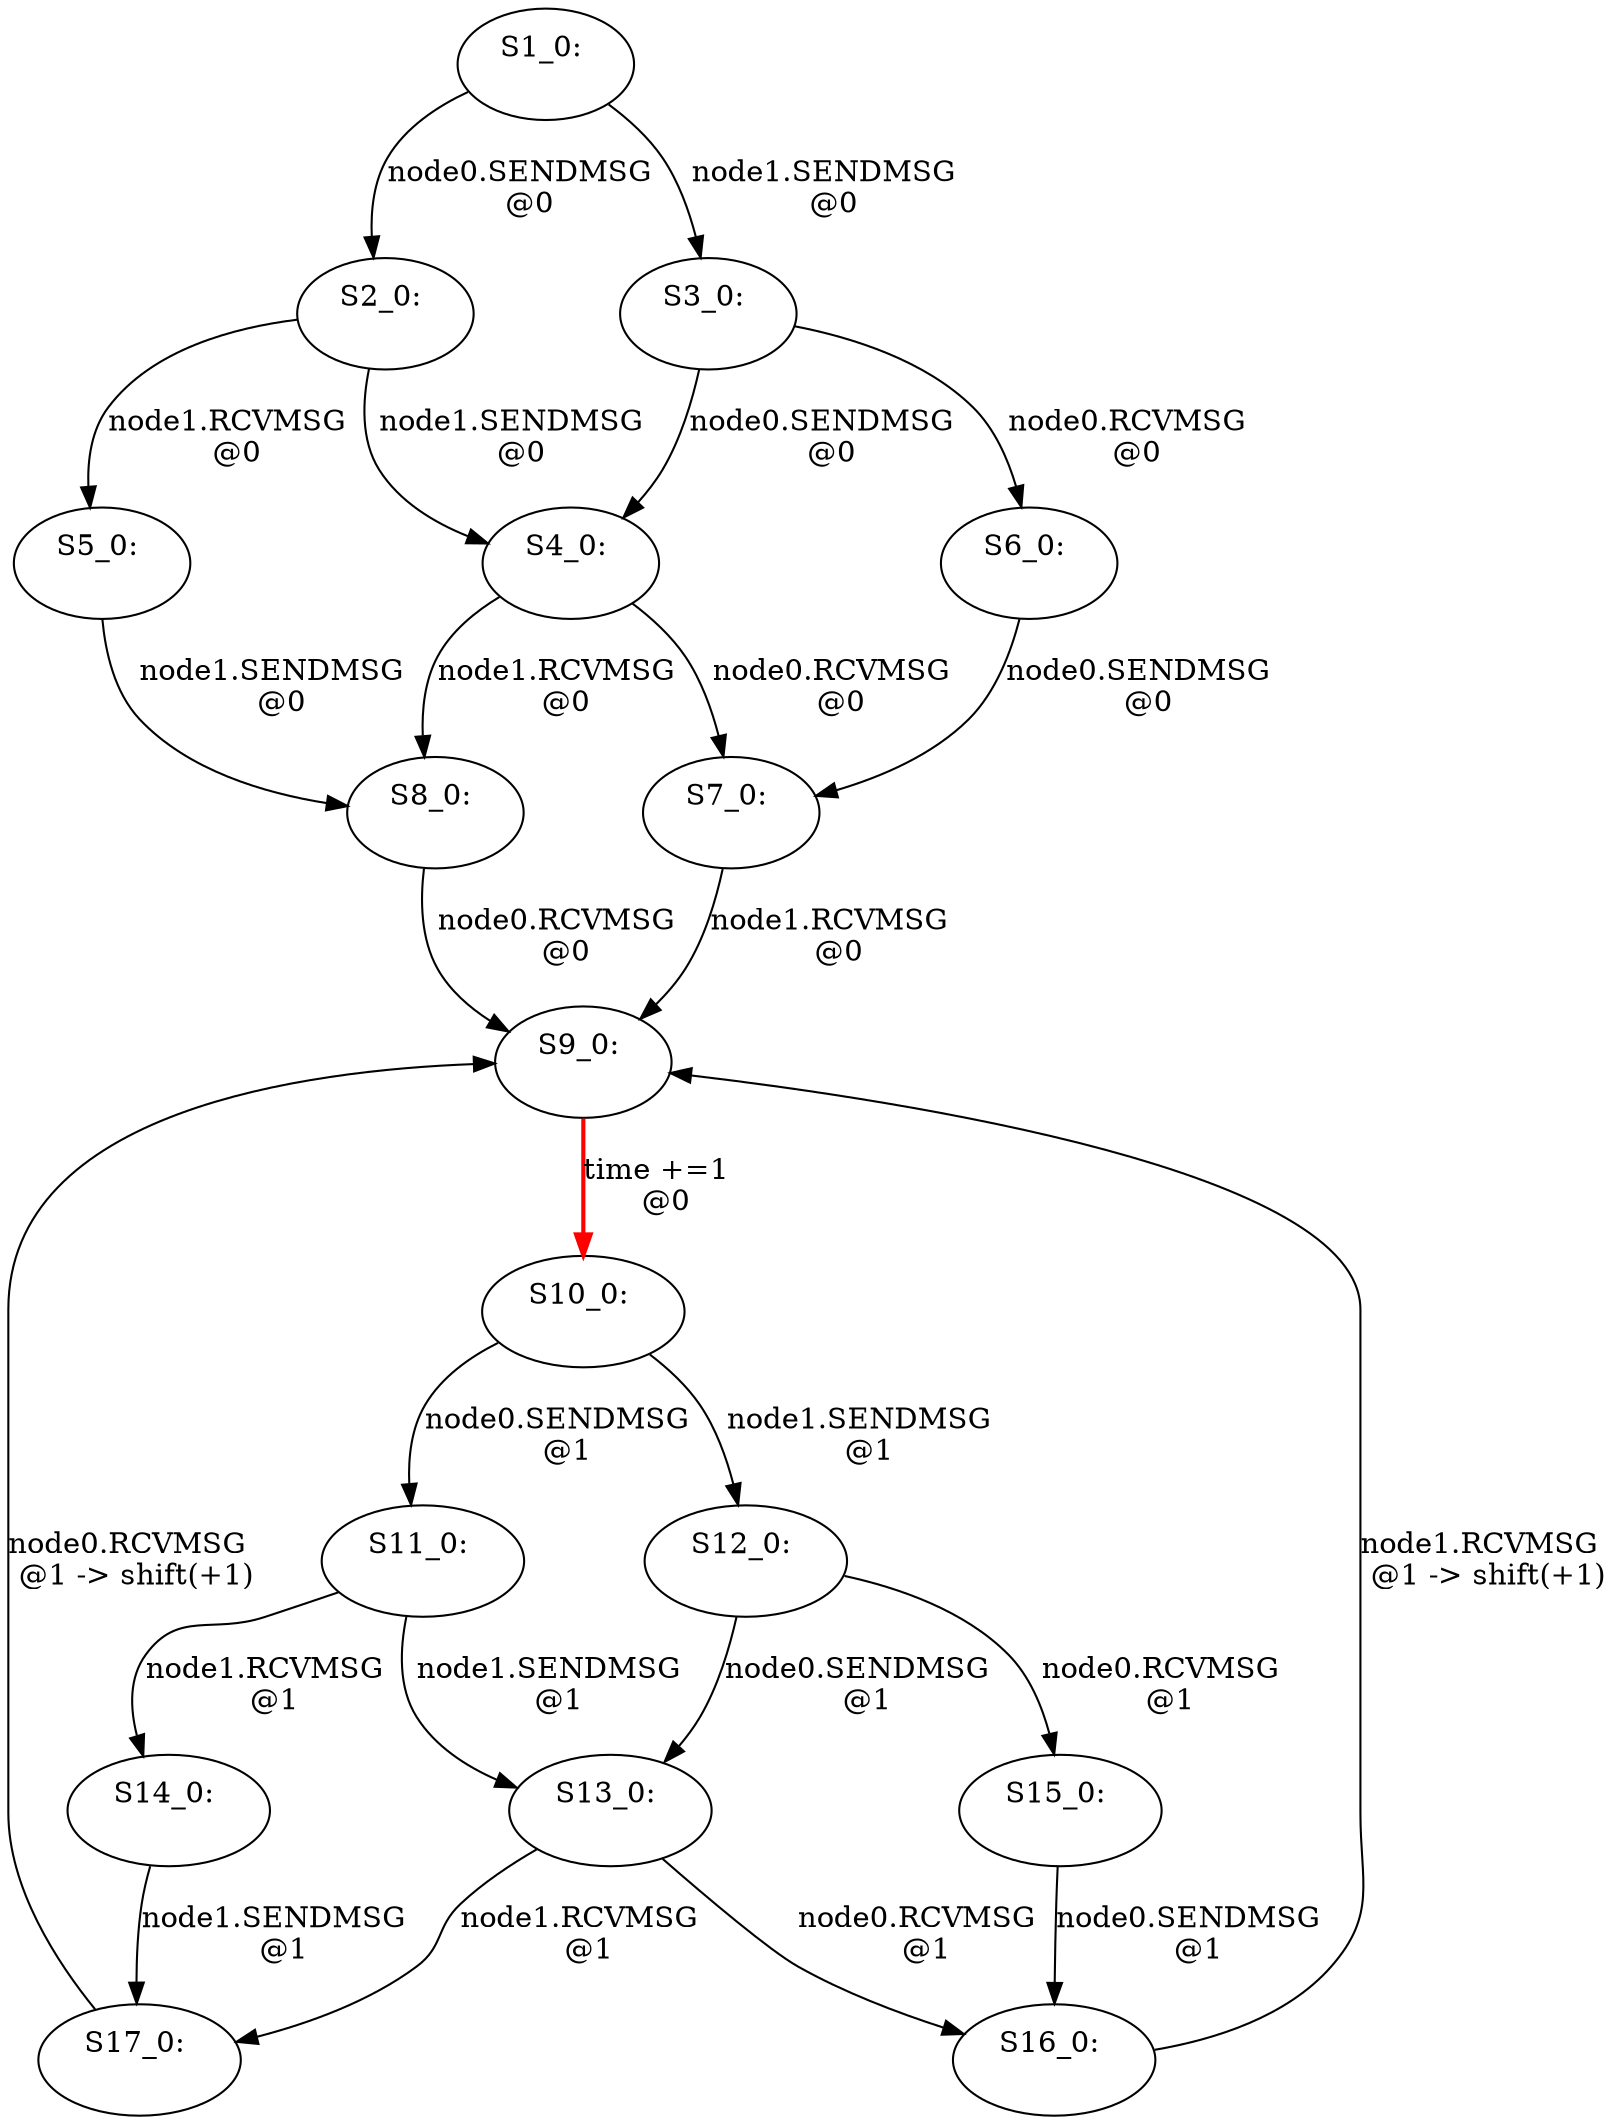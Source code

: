 digraph html {
S1_0[label="S1_0: \n "];
S2_0[label="S2_0: \n "];
S1_0 -> S2_0[label="node0.SENDMSG \n @0"];
S3_0[label="S3_0: \n "];
S1_0 -> S3_0[label="node1.SENDMSG \n @0"];
S4_0[label="S4_0: \n "];
S2_0 -> S4_0[label="node1.SENDMSG \n @0"];
S5_0[label="S5_0: \n "];
S2_0 -> S5_0[label="node1.RCVMSG \n @0"];
S3_0 -> S4_0[label="node0.SENDMSG \n @0"];
S6_0[label="S6_0: \n "];
S3_0 -> S6_0[label="node0.RCVMSG \n @0"];
S7_0[label="S7_0: \n "];
S4_0 -> S7_0[label="node0.RCVMSG \n @0"];
S8_0[label="S8_0: \n "];
S4_0 -> S8_0[label="node1.RCVMSG \n @0"];
S5_0 -> S8_0[label="node1.SENDMSG \n @0"];
S6_0 -> S7_0[label="node0.SENDMSG \n @0"];
S9_0[label="S9_0: \n "];
S10_0[label="S10_0: \n "];
S9_0 -> S10_0[label="time +=1 \n @0", style="bold", color="red"];
S8_0 -> S9_0[label="node0.RCVMSG \n @0"];
S7_0 -> S9_0[label="node1.RCVMSG \n @0"];
S11_0[label="S11_0: \n "];
S10_0 -> S11_0[label="node0.SENDMSG \n @1"];
S12_0[label="S12_0: \n "];
S10_0 -> S12_0[label="node1.SENDMSG \n @1"];
S13_0[label="S13_0: \n "];
S11_0 -> S13_0[label="node1.SENDMSG \n @1"];
S14_0[label="S14_0: \n "];
S11_0 -> S14_0[label="node1.RCVMSG \n @1"];
S12_0 -> S13_0[label="node0.SENDMSG \n @1"];
S15_0[label="S15_0: \n "];
S12_0 -> S15_0[label="node0.RCVMSG \n @1"];
S16_0[label="S16_0: \n "];
S13_0 -> S16_0[label="node0.RCVMSG \n @1"];
S17_0[label="S17_0: \n "];
S13_0 -> S17_0[label="node1.RCVMSG \n @1"];
S14_0 -> S17_0[label="node1.SENDMSG \n @1"];
S15_0 -> S16_0[label="node0.SENDMSG \n @1"];
S17_0 -> S9_0[label="node0.RCVMSG \n @1 -> shift(+1)"];
S16_0 -> S9_0[label="node1.RCVMSG \n @1 -> shift(+1)"];
}